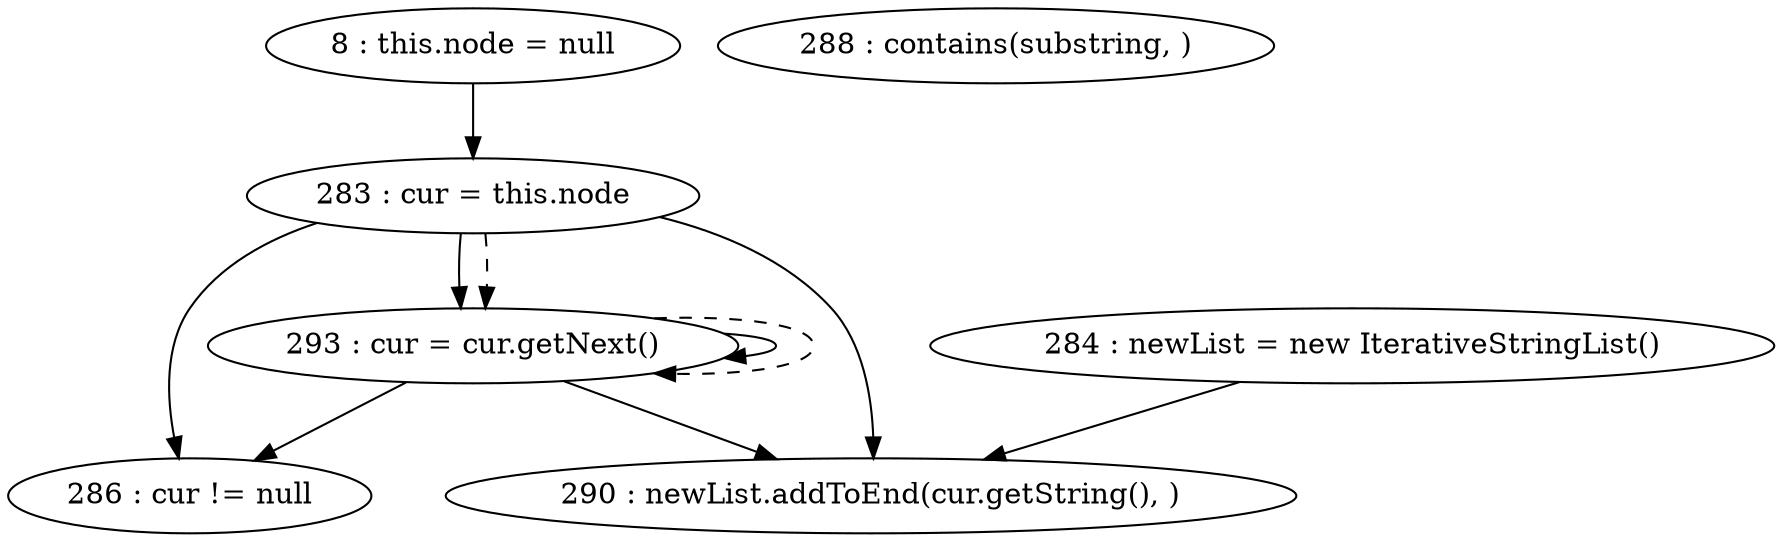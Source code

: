 digraph G {
"8 : this.node = null"
"8 : this.node = null" -> "283 : cur = this.node"
"283 : cur = this.node"
"283 : cur = this.node" -> "286 : cur != null"
"283 : cur = this.node" -> "293 : cur = cur.getNext()"
"283 : cur = this.node" -> "290 : newList.addToEnd(cur.getString(), )"
"283 : cur = this.node" -> "293 : cur = cur.getNext()" [style=dashed]
"284 : newList = new IterativeStringList()"
"284 : newList = new IterativeStringList()" -> "290 : newList.addToEnd(cur.getString(), )"
"286 : cur != null"
"288 : contains(substring, )"
"290 : newList.addToEnd(cur.getString(), )"
"293 : cur = cur.getNext()"
"293 : cur = cur.getNext()" -> "286 : cur != null"
"293 : cur = cur.getNext()" -> "293 : cur = cur.getNext()"
"293 : cur = cur.getNext()" -> "290 : newList.addToEnd(cur.getString(), )"
"293 : cur = cur.getNext()" -> "293 : cur = cur.getNext()" [style=dashed]
"286 : cur != null"
}